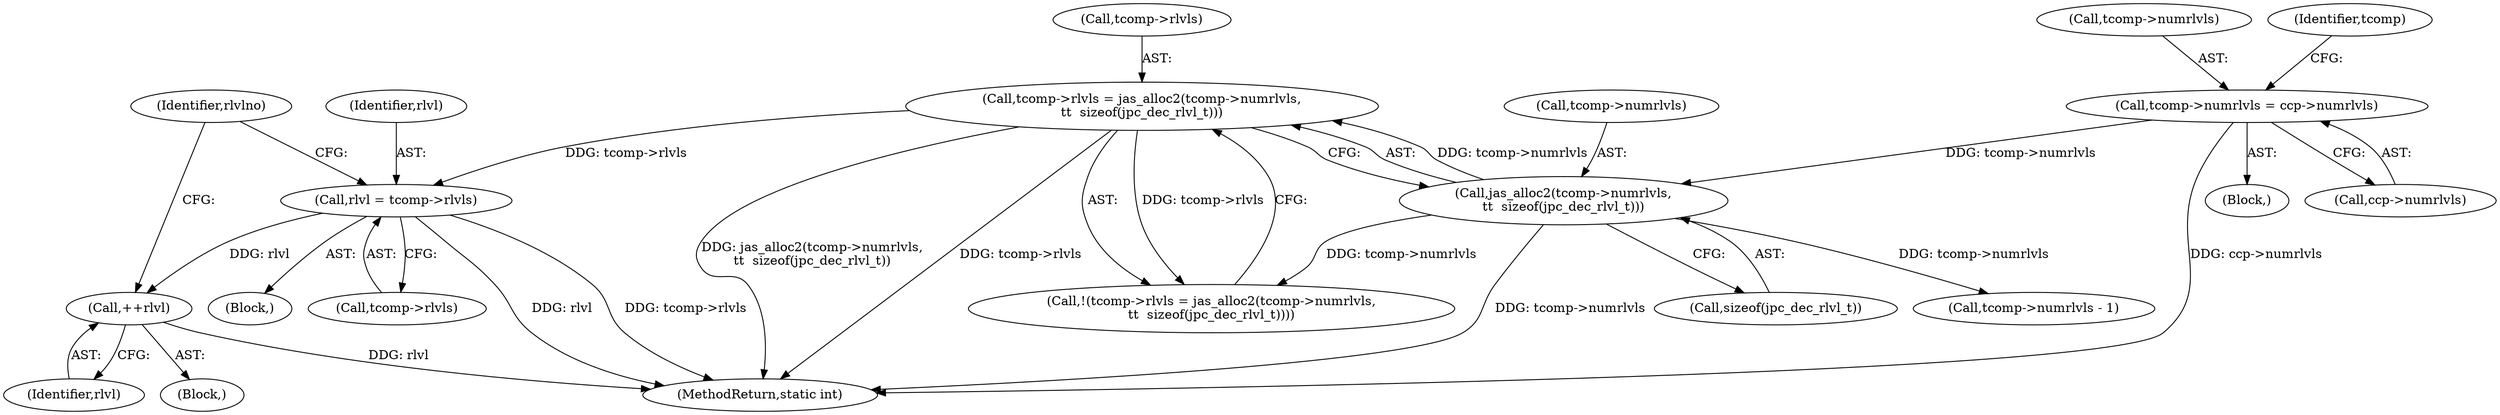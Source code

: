 digraph "0_jasper_1abc2e5a401a4bf1d5ca4df91358ce5df111f495@pointer" {
"1000330" [label="(Call,rlvl = tcomp->rlvls)"];
"1000231" [label="(Call,tcomp->rlvls = jas_alloc2(tcomp->numrlvls,\n\t\t  sizeof(jpc_dec_rlvl_t)))"];
"1000235" [label="(Call,jas_alloc2(tcomp->numrlvls,\n\t\t  sizeof(jpc_dec_rlvl_t)))"];
"1000222" [label="(Call,tcomp->numrlvls = ccp->numrlvls)"];
"1000343" [label="(Call,++rlvl)"];
"1000223" [label="(Call,tcomp->numrlvls)"];
"1000236" [label="(Call,tcomp->numrlvls)"];
"1000330" [label="(Call,rlvl = tcomp->rlvls)"];
"1000340" [label="(Block,)"];
"1000230" [label="(Call,!(tcomp->rlvls = jas_alloc2(tcomp->numrlvls,\n\t\t  sizeof(jpc_dec_rlvl_t))))"];
"1000343" [label="(Call,++rlvl)"];
"1000233" [label="(Identifier,tcomp)"];
"1000294" [label="(Call,tcomp->numrlvls - 1)"];
"1000239" [label="(Call,sizeof(jpc_dec_rlvl_t))"];
"1000326" [label="(Block,)"];
"1000231" [label="(Call,tcomp->rlvls = jas_alloc2(tcomp->numrlvls,\n\t\t  sizeof(jpc_dec_rlvl_t)))"];
"1000336" [label="(Identifier,rlvlno)"];
"1000232" [label="(Call,tcomp->rlvls)"];
"1001419" [label="(MethodReturn,static int)"];
"1000235" [label="(Call,jas_alloc2(tcomp->numrlvls,\n\t\t  sizeof(jpc_dec_rlvl_t)))"];
"1000199" [label="(Block,)"];
"1000226" [label="(Call,ccp->numrlvls)"];
"1000344" [label="(Identifier,rlvl)"];
"1000331" [label="(Identifier,rlvl)"];
"1000332" [label="(Call,tcomp->rlvls)"];
"1000222" [label="(Call,tcomp->numrlvls = ccp->numrlvls)"];
"1000330" -> "1000326"  [label="AST: "];
"1000330" -> "1000332"  [label="CFG: "];
"1000331" -> "1000330"  [label="AST: "];
"1000332" -> "1000330"  [label="AST: "];
"1000336" -> "1000330"  [label="CFG: "];
"1000330" -> "1001419"  [label="DDG: rlvl"];
"1000330" -> "1001419"  [label="DDG: tcomp->rlvls"];
"1000231" -> "1000330"  [label="DDG: tcomp->rlvls"];
"1000330" -> "1000343"  [label="DDG: rlvl"];
"1000231" -> "1000230"  [label="AST: "];
"1000231" -> "1000235"  [label="CFG: "];
"1000232" -> "1000231"  [label="AST: "];
"1000235" -> "1000231"  [label="AST: "];
"1000230" -> "1000231"  [label="CFG: "];
"1000231" -> "1001419"  [label="DDG: jas_alloc2(tcomp->numrlvls,\n\t\t  sizeof(jpc_dec_rlvl_t))"];
"1000231" -> "1001419"  [label="DDG: tcomp->rlvls"];
"1000231" -> "1000230"  [label="DDG: tcomp->rlvls"];
"1000235" -> "1000231"  [label="DDG: tcomp->numrlvls"];
"1000235" -> "1000239"  [label="CFG: "];
"1000236" -> "1000235"  [label="AST: "];
"1000239" -> "1000235"  [label="AST: "];
"1000235" -> "1001419"  [label="DDG: tcomp->numrlvls"];
"1000235" -> "1000230"  [label="DDG: tcomp->numrlvls"];
"1000222" -> "1000235"  [label="DDG: tcomp->numrlvls"];
"1000235" -> "1000294"  [label="DDG: tcomp->numrlvls"];
"1000222" -> "1000199"  [label="AST: "];
"1000222" -> "1000226"  [label="CFG: "];
"1000223" -> "1000222"  [label="AST: "];
"1000226" -> "1000222"  [label="AST: "];
"1000233" -> "1000222"  [label="CFG: "];
"1000222" -> "1001419"  [label="DDG: ccp->numrlvls"];
"1000343" -> "1000340"  [label="AST: "];
"1000343" -> "1000344"  [label="CFG: "];
"1000344" -> "1000343"  [label="AST: "];
"1000336" -> "1000343"  [label="CFG: "];
"1000343" -> "1001419"  [label="DDG: rlvl"];
}
